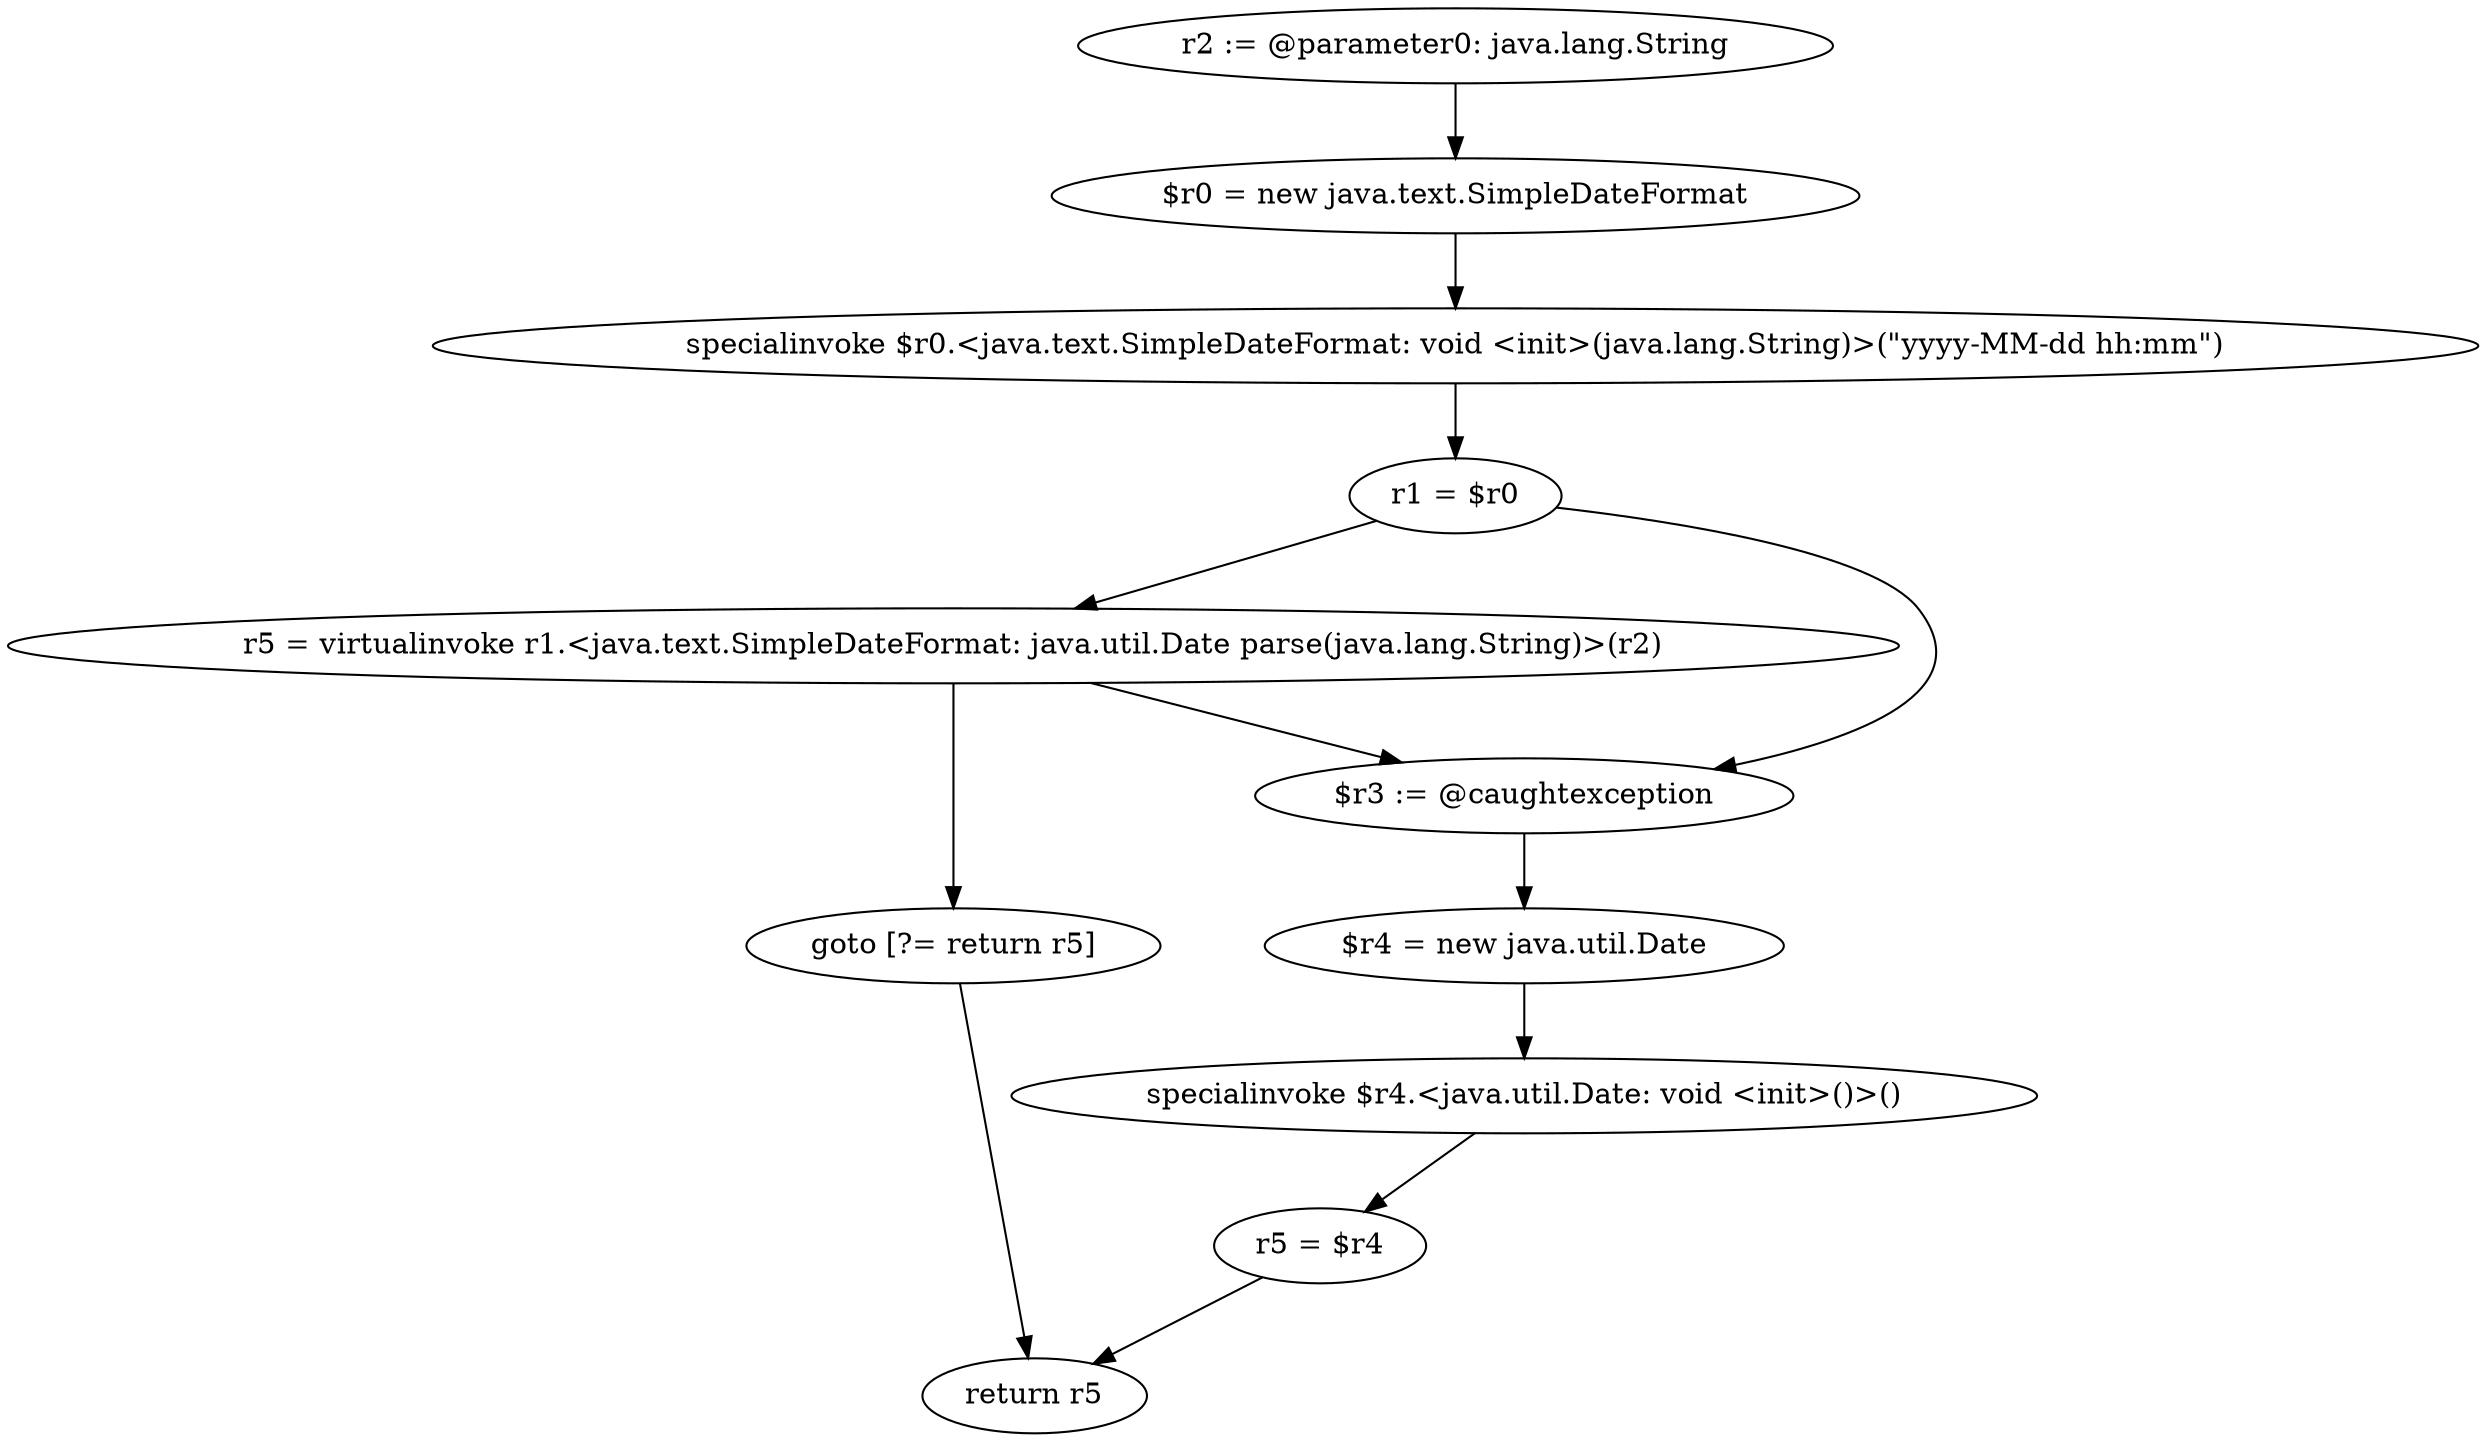 digraph "unitGraph" {
    "r2 := @parameter0: java.lang.String"
    "$r0 = new java.text.SimpleDateFormat"
    "specialinvoke $r0.<java.text.SimpleDateFormat: void <init>(java.lang.String)>(\"yyyy-MM-dd hh:mm\")"
    "r1 = $r0"
    "r5 = virtualinvoke r1.<java.text.SimpleDateFormat: java.util.Date parse(java.lang.String)>(r2)"
    "goto [?= return r5]"
    "$r3 := @caughtexception"
    "$r4 = new java.util.Date"
    "specialinvoke $r4.<java.util.Date: void <init>()>()"
    "r5 = $r4"
    "return r5"
    "r2 := @parameter0: java.lang.String"->"$r0 = new java.text.SimpleDateFormat";
    "$r0 = new java.text.SimpleDateFormat"->"specialinvoke $r0.<java.text.SimpleDateFormat: void <init>(java.lang.String)>(\"yyyy-MM-dd hh:mm\")";
    "specialinvoke $r0.<java.text.SimpleDateFormat: void <init>(java.lang.String)>(\"yyyy-MM-dd hh:mm\")"->"r1 = $r0";
    "r1 = $r0"->"r5 = virtualinvoke r1.<java.text.SimpleDateFormat: java.util.Date parse(java.lang.String)>(r2)";
    "r1 = $r0"->"$r3 := @caughtexception";
    "r5 = virtualinvoke r1.<java.text.SimpleDateFormat: java.util.Date parse(java.lang.String)>(r2)"->"goto [?= return r5]";
    "r5 = virtualinvoke r1.<java.text.SimpleDateFormat: java.util.Date parse(java.lang.String)>(r2)"->"$r3 := @caughtexception";
    "goto [?= return r5]"->"return r5";
    "$r3 := @caughtexception"->"$r4 = new java.util.Date";
    "$r4 = new java.util.Date"->"specialinvoke $r4.<java.util.Date: void <init>()>()";
    "specialinvoke $r4.<java.util.Date: void <init>()>()"->"r5 = $r4";
    "r5 = $r4"->"return r5";
}
